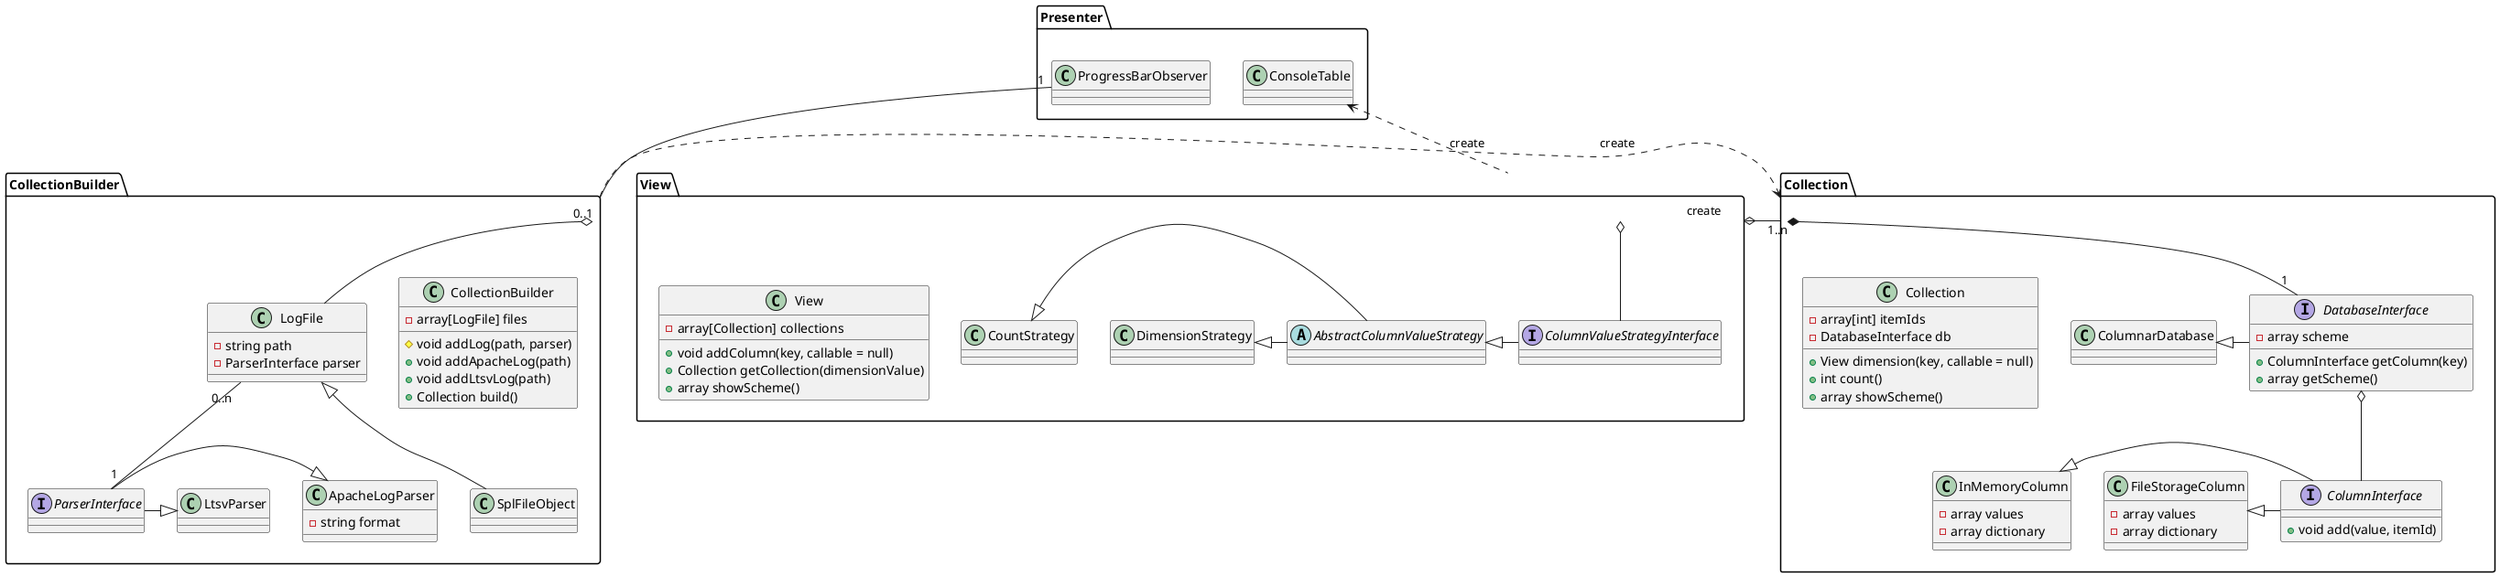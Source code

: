@startuml
package CollectionBuilder {
  class CollectionBuilder {
    - array[LogFile] files

    # void addLog(path, parser)
    + void addApacheLog(path)
    + void addLtsvLog(path)
    + Collection build()
  }

  class LogFile {
    - string path
    - ParserInterface parser
  }

  class SplFileObject {
  }

  interface ParserInterface {
  }

  class ApacheLogParser {
    - string format
  }

  class LtsvParser {
  }
}

package Collection {
  class Collection {
    - array[int] itemIds
    - DatabaseInterface db

    + View dimension(key, callable = null)
    + int count()
    + array showScheme()
  }

  class ColumnarDatabase {
  }

  interface DatabaseInterface {
    - array scheme
    + ColumnInterface getColumn(key)
    + array getScheme()
  }

  class FileStorageColumn {
    - array values
    - array dictionary
  }

  class InMemoryColumn {
    - array values
    - array dictionary
  }

  interface ColumnInterface {
    + void add(value, itemId)
  }
}

package View {
  class View {
    - array[Collection] collections

    + void addColumn(key, callable = null)
    + Collection getCollection(dimensionValue)
    + array showScheme()
  }

  interface ColumnValueStrategyInterface {
  }

  abstract class AbstractColumnValueStrategy {
  }

  class DimensionStrategy {
  }

  class CountStrategy {
  }
}

package Presenter {
  class ProgressBarObserver {
  }

  class ConsoleTable {
  }
}

LogFile "0..n" -- "1" ParserInterface
LogFile <|-- SplFileObject
View o- Collection : create
View o-- ColumnValueStrategyInterface
CollectionBuilder .> Collection : create
CollectionBuilder o-- LogFile
Collection "1..n" *-- "1" DatabaseInterface
ApacheLogParser <|- ParserInterface
LtsvParser <|- ParserInterface
ColumnarDatabase <|- DatabaseInterface
FileStorageColumn <|- ColumnInterface
InMemoryColumn <|- ColumnInterface
DatabaseInterface o-- ColumnInterface
AbstractColumnValueStrategy <|- ColumnValueStrategyInterface
DimensionStrategy <|- AbstractColumnValueStrategy
CountStrategy <|- AbstractColumnValueStrategy
ProgressBarObserver "1" -- "0..1" CollectionBuilder
ConsoleTable <.. View : create
@enduml
